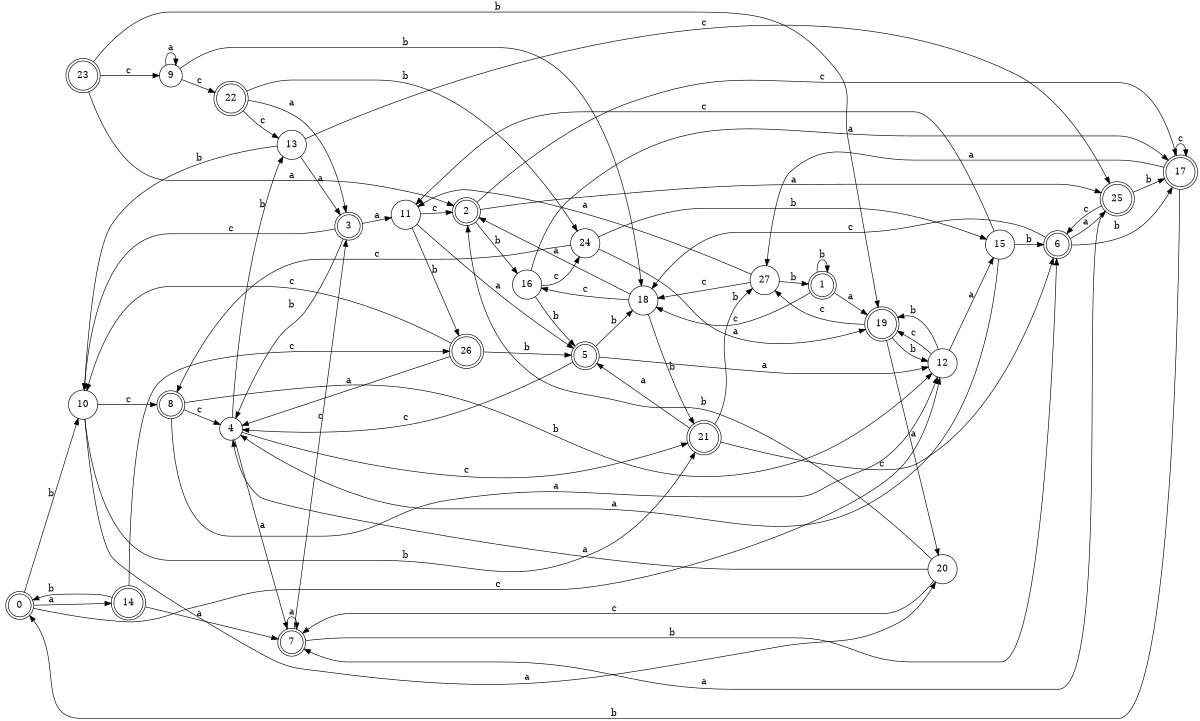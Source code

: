 digraph n23_5 {
__start0 [label="" shape="none"];

rankdir=LR;
size="8,5";

s0 [style="rounded,filled", color="black", fillcolor="white" shape="doublecircle", label="0"];
s1 [style="rounded,filled", color="black", fillcolor="white" shape="doublecircle", label="1"];
s2 [style="rounded,filled", color="black", fillcolor="white" shape="doublecircle", label="2"];
s3 [style="rounded,filled", color="black", fillcolor="white" shape="doublecircle", label="3"];
s4 [style="filled", color="black", fillcolor="white" shape="circle", label="4"];
s5 [style="rounded,filled", color="black", fillcolor="white" shape="doublecircle", label="5"];
s6 [style="rounded,filled", color="black", fillcolor="white" shape="doublecircle", label="6"];
s7 [style="rounded,filled", color="black", fillcolor="white" shape="doublecircle", label="7"];
s8 [style="rounded,filled", color="black", fillcolor="white" shape="doublecircle", label="8"];
s9 [style="filled", color="black", fillcolor="white" shape="circle", label="9"];
s10 [style="filled", color="black", fillcolor="white" shape="circle", label="10"];
s11 [style="filled", color="black", fillcolor="white" shape="circle", label="11"];
s12 [style="filled", color="black", fillcolor="white" shape="circle", label="12"];
s13 [style="filled", color="black", fillcolor="white" shape="circle", label="13"];
s14 [style="rounded,filled", color="black", fillcolor="white" shape="doublecircle", label="14"];
s15 [style="filled", color="black", fillcolor="white" shape="circle", label="15"];
s16 [style="filled", color="black", fillcolor="white" shape="circle", label="16"];
s17 [style="rounded,filled", color="black", fillcolor="white" shape="doublecircle", label="17"];
s18 [style="filled", color="black", fillcolor="white" shape="circle", label="18"];
s19 [style="rounded,filled", color="black", fillcolor="white" shape="doublecircle", label="19"];
s20 [style="filled", color="black", fillcolor="white" shape="circle", label="20"];
s21 [style="rounded,filled", color="black", fillcolor="white" shape="doublecircle", label="21"];
s22 [style="rounded,filled", color="black", fillcolor="white" shape="doublecircle", label="22"];
s23 [style="rounded,filled", color="black", fillcolor="white" shape="doublecircle", label="23"];
s24 [style="filled", color="black", fillcolor="white" shape="circle", label="24"];
s25 [style="rounded,filled", color="black", fillcolor="white" shape="doublecircle", label="25"];
s26 [style="rounded,filled", color="black", fillcolor="white" shape="doublecircle", label="26"];
s27 [style="filled", color="black", fillcolor="white" shape="circle", label="27"];
s0 -> s14 [label="a"];
s0 -> s10 [label="b"];
s0 -> s12 [label="c"];
s1 -> s19 [label="a"];
s1 -> s1 [label="b"];
s1 -> s18 [label="c"];
s2 -> s25 [label="a"];
s2 -> s16 [label="b"];
s2 -> s17 [label="c"];
s3 -> s11 [label="a"];
s3 -> s4 [label="b"];
s3 -> s10 [label="c"];
s4 -> s7 [label="a"];
s4 -> s13 [label="b"];
s4 -> s21 [label="c"];
s5 -> s12 [label="a"];
s5 -> s18 [label="b"];
s5 -> s4 [label="c"];
s6 -> s25 [label="a"];
s6 -> s17 [label="b"];
s6 -> s18 [label="c"];
s7 -> s7 [label="a"];
s7 -> s6 [label="b"];
s7 -> s3 [label="c"];
s8 -> s12 [label="a"];
s8 -> s12 [label="b"];
s8 -> s4 [label="c"];
s9 -> s9 [label="a"];
s9 -> s18 [label="b"];
s9 -> s22 [label="c"];
s10 -> s20 [label="a"];
s10 -> s21 [label="b"];
s10 -> s8 [label="c"];
s11 -> s5 [label="a"];
s11 -> s26 [label="b"];
s11 -> s2 [label="c"];
s12 -> s15 [label="a"];
s12 -> s19 [label="b"];
s12 -> s19 [label="c"];
s13 -> s3 [label="a"];
s13 -> s10 [label="b"];
s13 -> s25 [label="c"];
s14 -> s7 [label="a"];
s14 -> s0 [label="b"];
s14 -> s26 [label="c"];
s15 -> s4 [label="a"];
s15 -> s6 [label="b"];
s15 -> s11 [label="c"];
s16 -> s17 [label="a"];
s16 -> s5 [label="b"];
s16 -> s24 [label="c"];
s17 -> s27 [label="a"];
s17 -> s0 [label="b"];
s17 -> s17 [label="c"];
s18 -> s2 [label="a"];
s18 -> s21 [label="b"];
s18 -> s16 [label="c"];
s19 -> s20 [label="a"];
s19 -> s12 [label="b"];
s19 -> s27 [label="c"];
s20 -> s4 [label="a"];
s20 -> s2 [label="b"];
s20 -> s7 [label="c"];
s21 -> s5 [label="a"];
s21 -> s27 [label="b"];
s21 -> s6 [label="c"];
s22 -> s3 [label="a"];
s22 -> s24 [label="b"];
s22 -> s13 [label="c"];
s23 -> s2 [label="a"];
s23 -> s19 [label="b"];
s23 -> s9 [label="c"];
s24 -> s19 [label="a"];
s24 -> s15 [label="b"];
s24 -> s8 [label="c"];
s25 -> s7 [label="a"];
s25 -> s17 [label="b"];
s25 -> s6 [label="c"];
s26 -> s4 [label="a"];
s26 -> s5 [label="b"];
s26 -> s10 [label="c"];
s27 -> s11 [label="a"];
s27 -> s1 [label="b"];
s27 -> s18 [label="c"];

}